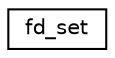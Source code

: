 digraph "Graphical Class Hierarchy"
{
 // LATEX_PDF_SIZE
  edge [fontname="Helvetica",fontsize="10",labelfontname="Helvetica",labelfontsize="10"];
  node [fontname="Helvetica",fontsize="10",shape=record];
  rankdir="LR";
  Node0 [label="fd_set",height=0.2,width=0.4,color="black", fillcolor="white", style="filled",URL="$structfd__set.html",tooltip=" "];
}
